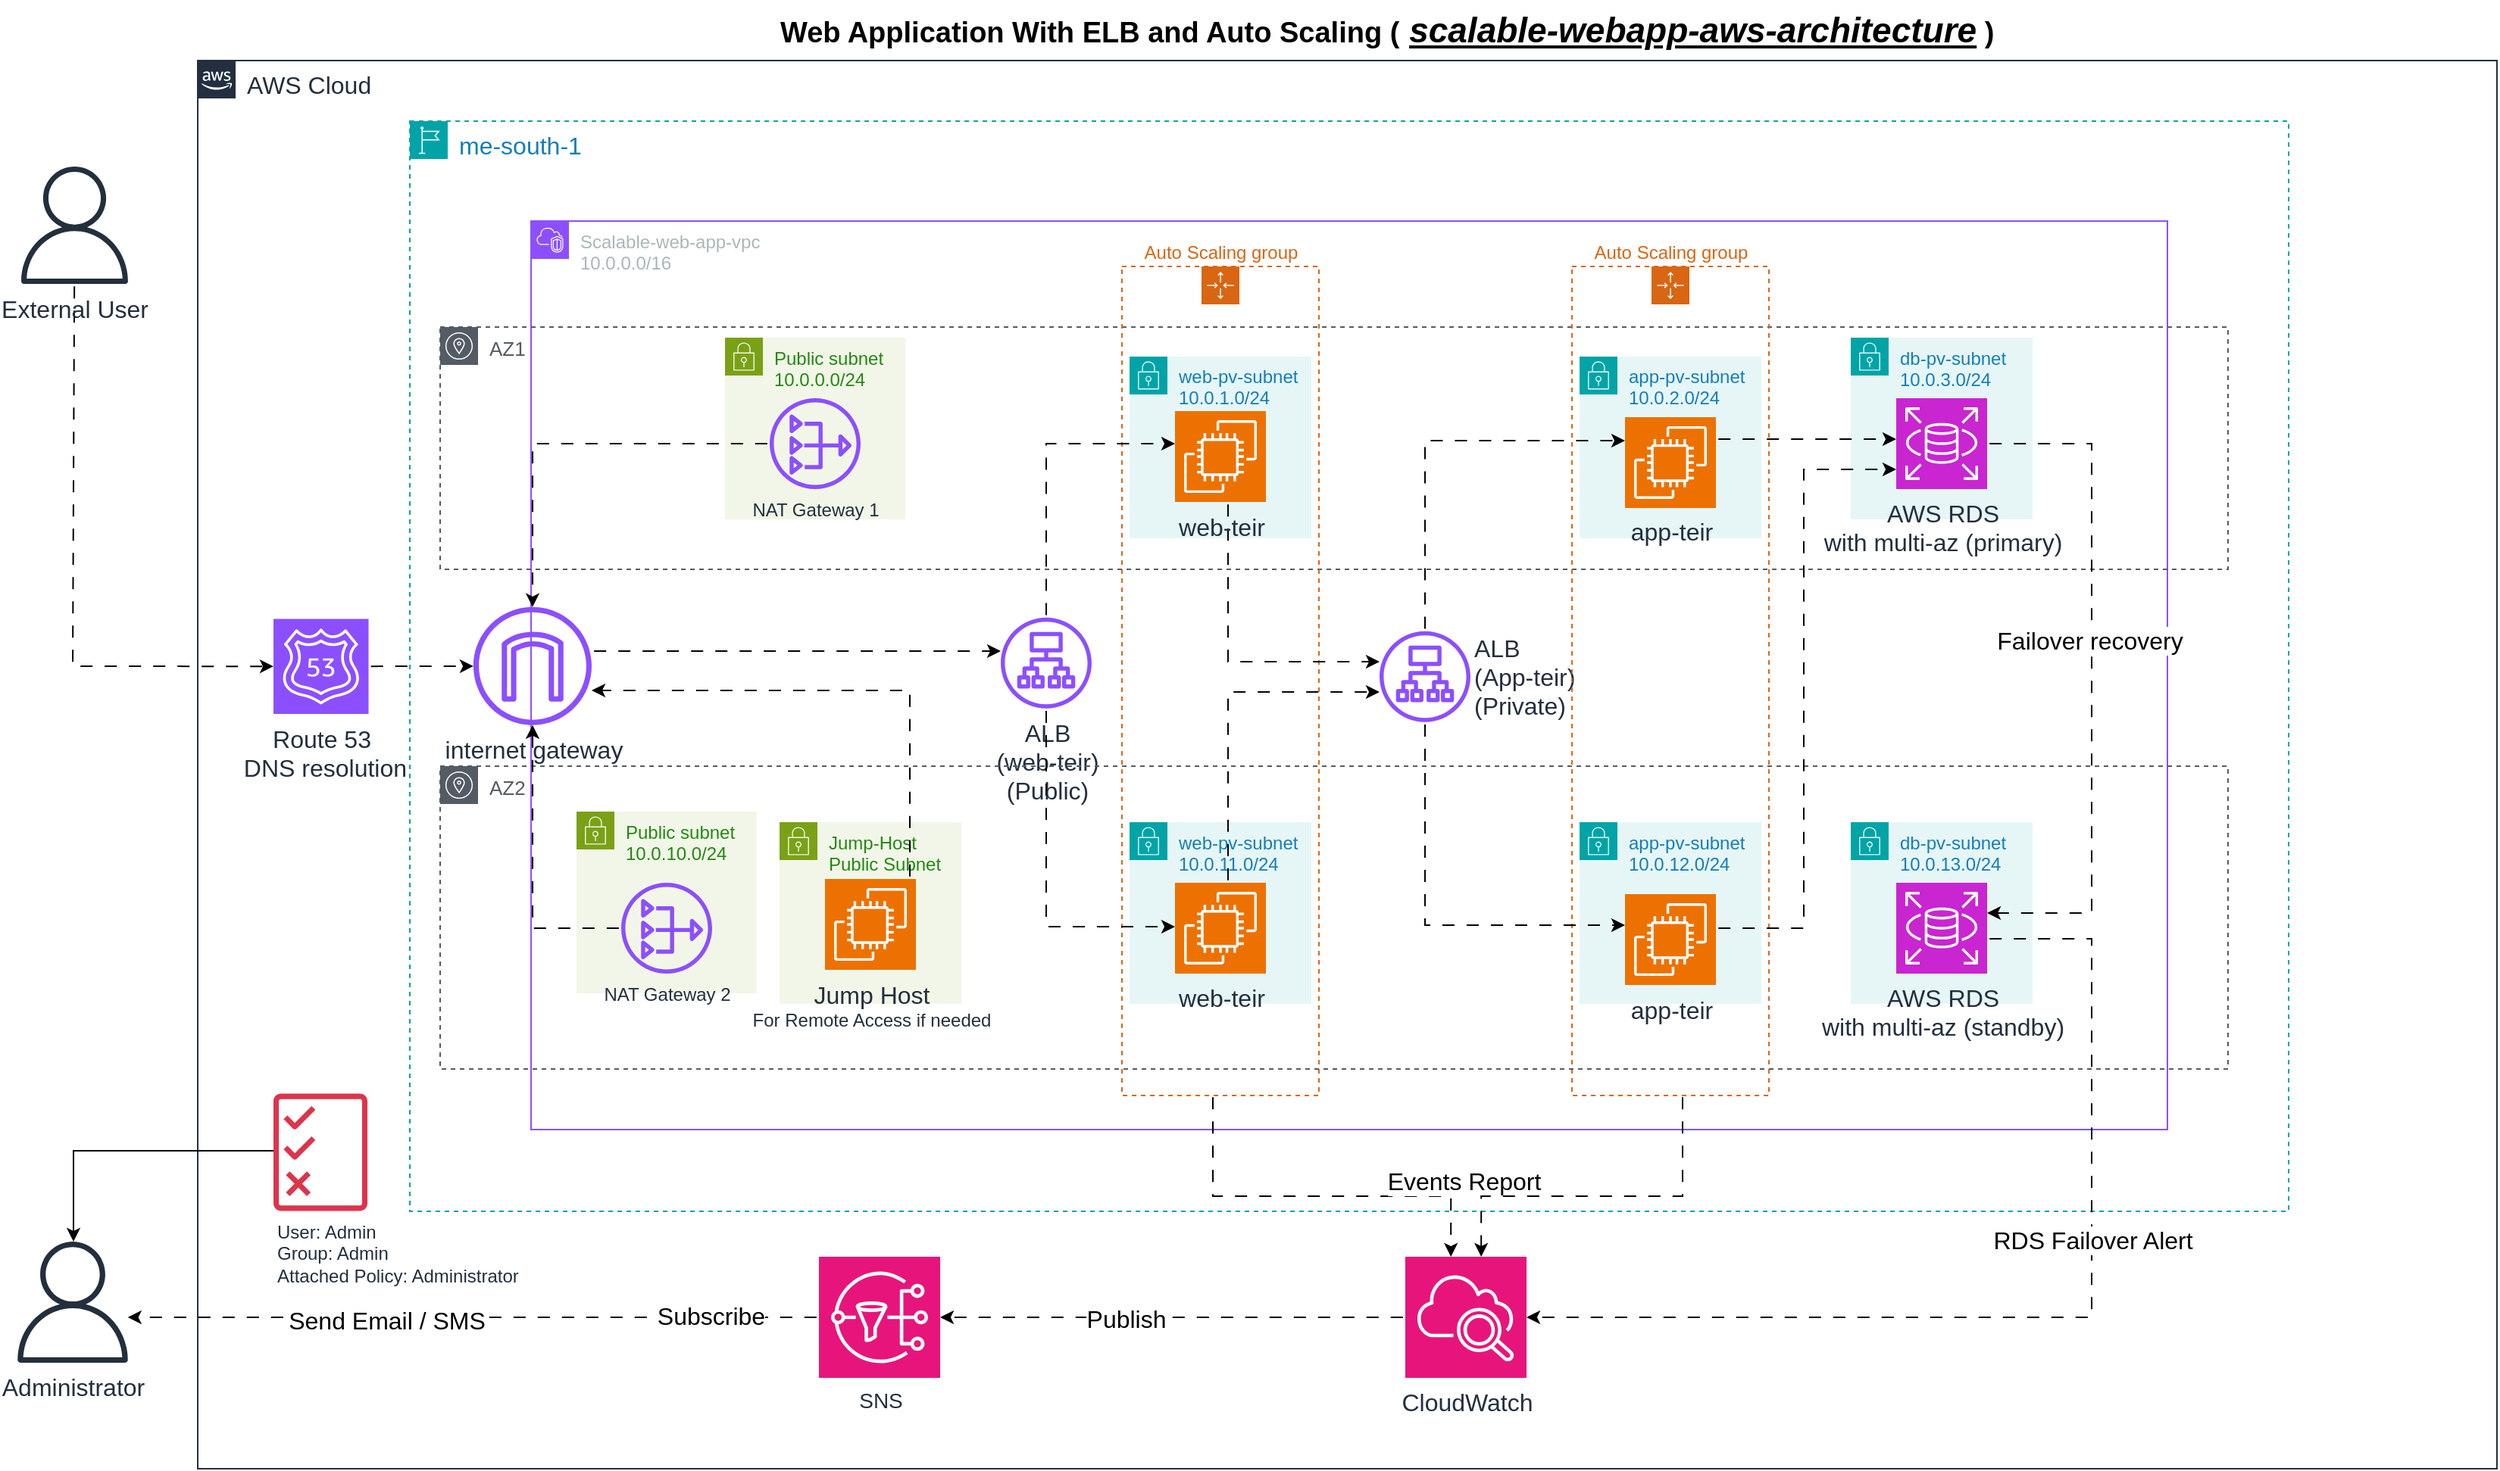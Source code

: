 <mxfile version="27.1.1">
  <diagram id="Ht1M8jgEwFfnCIfOTk4-" name="Page-1">
    <mxGraphModel dx="1218" dy="142" grid="1" gridSize="10" guides="1" tooltips="1" connect="0" arrows="1" fold="1" page="1" pageScale="1" pageWidth="827" pageHeight="1169" background="#ffffff" math="0" shadow="0">
      <root>
        <mxCell id="0" />
        <mxCell id="1" parent="0" />
        <mxCell id="b4flb2JjT_2tAVFo6Dxu-3" value="&lt;font style=&quot;font-size: 16px;&quot;&gt;AWS Cloud&lt;/font&gt;" style="points=[[0,0],[0.25,0],[0.5,0],[0.75,0],[1,0],[1,0.25],[1,0.5],[1,0.75],[1,1],[0.75,1],[0.5,1],[0.25,1],[0,1],[0,0.75],[0,0.5],[0,0.25]];outlineConnect=0;gradientColor=none;html=1;whiteSpace=wrap;fontSize=12;fontStyle=0;container=1;pointerEvents=0;collapsible=0;recursiveResize=0;shape=mxgraph.aws4.group;grIcon=mxgraph.aws4.group_aws_cloud_alt;strokeColor=#232F3E;fillColor=none;verticalAlign=top;align=left;spacingLeft=30;fontColor=#232F3E;dashed=0;shadow=0;" parent="1" vertex="1">
          <mxGeometry x="-327.5" y="120" width="1517.5" height="930" as="geometry" />
        </mxCell>
        <mxCell id="b4flb2JjT_2tAVFo6Dxu-4" value="&lt;div&gt;&lt;font style=&quot;font-size: 16px;&quot;&gt;me-south-1&lt;/font&gt;&lt;/div&gt;" style="points=[[0,0],[0.25,0],[0.5,0],[0.75,0],[1,0],[1,0.25],[1,0.5],[1,0.75],[1,1],[0.75,1],[0.5,1],[0.25,1],[0,1],[0,0.75],[0,0.5],[0,0.25]];outlineConnect=0;gradientColor=none;html=1;whiteSpace=wrap;fontSize=10;fontStyle=0;container=1;pointerEvents=0;collapsible=0;recursiveResize=0;shape=mxgraph.aws4.group;grIcon=mxgraph.aws4.group_region;strokeColor=#00A4A6;fillColor=none;verticalAlign=top;align=left;spacingLeft=30;fontColor=#147EBA;dashed=1;" parent="b4flb2JjT_2tAVFo6Dxu-3" vertex="1">
          <mxGeometry x="140" y="40" width="1240" height="720" as="geometry" />
        </mxCell>
        <mxCell id="b4flb2JjT_2tAVFo6Dxu-5" value="Scalable-web-app-vpc&lt;br&gt;&lt;div&gt;10.0.0.0/16&lt;/div&gt;" style="points=[[0,0],[0.25,0],[0.5,0],[0.75,0],[1,0],[1,0.25],[1,0.5],[1,0.75],[1,1],[0.75,1],[0.5,1],[0.25,1],[0,1],[0,0.75],[0,0.5],[0,0.25]];outlineConnect=0;gradientColor=none;html=1;whiteSpace=wrap;fontSize=12;fontStyle=0;container=1;pointerEvents=0;collapsible=0;recursiveResize=0;shape=mxgraph.aws4.group;grIcon=mxgraph.aws4.group_vpc2;strokeColor=#8C4FFF;fillColor=none;verticalAlign=top;align=left;spacingLeft=30;fontColor=#AAB7B8;dashed=0;" parent="b4flb2JjT_2tAVFo6Dxu-4" vertex="1">
          <mxGeometry x="80" y="66" width="1080" height="600" as="geometry" />
        </mxCell>
        <mxCell id="K92_YSVIg4KTQZ9kCKeS-1" value="&lt;font style=&quot;font-size: 13px;&quot;&gt;AZ1&lt;/font&gt;" style="sketch=0;outlineConnect=0;gradientColor=none;html=1;whiteSpace=wrap;fontSize=12;fontStyle=0;shape=mxgraph.aws4.group;grIcon=mxgraph.aws4.group_availability_zone;strokeColor=#545B64;fillColor=none;verticalAlign=top;align=left;spacingLeft=30;fontColor=#545B64;dashed=1;" parent="b4flb2JjT_2tAVFo6Dxu-5" vertex="1">
          <mxGeometry x="-60" y="70" width="1180" height="160" as="geometry" />
        </mxCell>
        <mxCell id="K92_YSVIg4KTQZ9kCKeS-3" value="db-pv-subnet&lt;div&gt;10.0.3.0/24&lt;/div&gt;" style="points=[[0,0],[0.25,0],[0.5,0],[0.75,0],[1,0],[1,0.25],[1,0.5],[1,0.75],[1,1],[0.75,1],[0.5,1],[0.25,1],[0,1],[0,0.75],[0,0.5],[0,0.25]];outlineConnect=0;gradientColor=none;html=1;whiteSpace=wrap;fontSize=12;fontStyle=0;container=1;pointerEvents=0;collapsible=0;recursiveResize=0;shape=mxgraph.aws4.group;grIcon=mxgraph.aws4.group_security_group;grStroke=0;strokeColor=#00A4A6;fillColor=#E6F6F7;verticalAlign=top;align=left;spacingLeft=30;fontColor=#147EBA;dashed=0;" parent="b4flb2JjT_2tAVFo6Dxu-5" vertex="1">
          <mxGeometry x="871" y="77" width="120" height="120" as="geometry" />
        </mxCell>
        <mxCell id="K92_YSVIg4KTQZ9kCKeS-4" value="&lt;font style=&quot;font-size: 16px;&quot;&gt;AWS RDS&lt;br&gt;with multi-az (primary)&lt;/font&gt;" style="sketch=0;points=[[0,0,0],[0.25,0,0],[0.5,0,0],[0.75,0,0],[1,0,0],[0,1,0],[0.25,1,0],[0.5,1,0],[0.75,1,0],[1,1,0],[0,0.25,0],[0,0.5,0],[0,0.75,0],[1,0.25,0],[1,0.5,0],[1,0.75,0]];outlineConnect=0;fontColor=#232F3E;fillColor=#C925D1;strokeColor=#ffffff;dashed=0;verticalLabelPosition=bottom;verticalAlign=top;align=center;html=1;fontSize=12;fontStyle=0;aspect=fixed;shape=mxgraph.aws4.resourceIcon;resIcon=mxgraph.aws4.rds;" parent="K92_YSVIg4KTQZ9kCKeS-3" vertex="1">
          <mxGeometry x="30" y="40" width="60" height="60" as="geometry" />
        </mxCell>
        <mxCell id="K92_YSVIg4KTQZ9kCKeS-10" value="&lt;font style=&quot;font-size: 16px;&quot;&gt;ALB&lt;br&gt;(web-teir)&lt;br&gt;(Public)&lt;/font&gt;" style="sketch=0;outlineConnect=0;fontColor=#232F3E;gradientColor=none;fillColor=#8C4FFF;strokeColor=none;dashed=0;verticalLabelPosition=bottom;verticalAlign=top;align=center;html=1;fontSize=12;fontStyle=0;aspect=fixed;pointerEvents=1;shape=mxgraph.aws4.application_load_balancer;" parent="b4flb2JjT_2tAVFo6Dxu-5" vertex="1">
          <mxGeometry x="310" y="261.88" width="60" height="60" as="geometry" />
        </mxCell>
        <mxCell id="K92_YSVIg4KTQZ9kCKeS-11" value="&lt;font style=&quot;font-size: 16px;&quot;&gt;ALB&lt;br&gt;(App-teir)&lt;br&gt;(Private)&lt;/font&gt;" style="sketch=0;outlineConnect=0;fontColor=#232F3E;gradientColor=none;fillColor=#8C4FFF;strokeColor=none;dashed=0;verticalLabelPosition=middle;verticalAlign=middle;align=left;html=1;fontSize=12;fontStyle=0;aspect=fixed;pointerEvents=1;shape=mxgraph.aws4.application_load_balancer;labelPosition=right;" parent="b4flb2JjT_2tAVFo6Dxu-5" vertex="1">
          <mxGeometry x="560" y="270.88" width="60" height="60" as="geometry" />
        </mxCell>
        <mxCell id="K92_YSVIg4KTQZ9kCKeS-13" value="Auto Scaling group" style="points=[[0,0],[0.25,0],[0.5,0],[0.75,0],[1,0],[1,0.25],[1,0.5],[1,0.75],[1,1],[0.75,1],[0.5,1],[0.25,1],[0,1],[0,0.75],[0,0.5],[0,0.25]];outlineConnect=0;gradientColor=none;html=1;whiteSpace=wrap;fontSize=12;fontStyle=0;container=1;pointerEvents=0;collapsible=0;recursiveResize=0;shape=mxgraph.aws4.groupCenter;grIcon=mxgraph.aws4.group_auto_scaling_group;grStroke=1;strokeColor=#D86613;fillColor=none;verticalAlign=bottom;align=center;fontColor=#D86613;dashed=1;spacingTop=25;labelPosition=center;verticalLabelPosition=top;" parent="b4flb2JjT_2tAVFo6Dxu-5" vertex="1">
          <mxGeometry x="687" y="30" width="130" height="547.53" as="geometry" />
        </mxCell>
        <mxCell id="9bY5V1TtdSW6T8y8k3cx-1" value="app-pv-subnet&lt;div&gt;10.0.2.0/24&lt;/div&gt;" style="points=[[0,0],[0.25,0],[0.5,0],[0.75,0],[1,0],[1,0.25],[1,0.5],[1,0.75],[1,1],[0.75,1],[0.5,1],[0.25,1],[0,1],[0,0.75],[0,0.5],[0,0.25]];outlineConnect=0;gradientColor=none;html=1;whiteSpace=wrap;fontSize=12;fontStyle=0;container=1;pointerEvents=0;collapsible=0;recursiveResize=0;shape=mxgraph.aws4.group;grIcon=mxgraph.aws4.group_security_group;grStroke=0;strokeColor=#00A4A6;fillColor=#E6F6F7;verticalAlign=top;align=left;spacingLeft=30;fontColor=#147EBA;dashed=0;" parent="K92_YSVIg4KTQZ9kCKeS-13" vertex="1">
          <mxGeometry x="5" y="59.47" width="120" height="120" as="geometry" />
        </mxCell>
        <mxCell id="K92_YSVIg4KTQZ9kCKeS-7" value="&lt;font style=&quot;font-size: 16px;&quot;&gt;app-teir&lt;/font&gt;" style="sketch=0;points=[[0,0,0],[0.25,0,0],[0.5,0,0],[0.75,0,0],[1,0,0],[0,1,0],[0.25,1,0],[0.5,1,0],[0.75,1,0],[1,1,0],[0,0.25,0],[0,0.5,0],[0,0.75,0],[1,0.25,0],[1,0.5,0],[1,0.75,0]];outlineConnect=0;fontColor=#232F3E;fillColor=#ED7100;strokeColor=#ffffff;dashed=0;verticalLabelPosition=bottom;verticalAlign=top;align=center;html=1;fontSize=12;fontStyle=0;aspect=fixed;shape=mxgraph.aws4.resourceIcon;resIcon=mxgraph.aws4.ec2;" parent="9bY5V1TtdSW6T8y8k3cx-1" vertex="1">
          <mxGeometry x="30" y="40" width="60" height="60" as="geometry" />
        </mxCell>
        <mxCell id="K92_YSVIg4KTQZ9kCKeS-14" value="Auto Scaling group" style="points=[[0,0],[0.25,0],[0.5,0],[0.75,0],[1,0],[1,0.25],[1,0.5],[1,0.75],[1,1],[0.75,1],[0.5,1],[0.25,1],[0,1],[0,0.75],[0,0.5],[0,0.25]];outlineConnect=0;gradientColor=none;html=1;whiteSpace=wrap;fontSize=12;fontStyle=0;container=1;pointerEvents=0;collapsible=0;recursiveResize=0;shape=mxgraph.aws4.groupCenter;grIcon=mxgraph.aws4.group_auto_scaling_group;grStroke=1;strokeColor=#D86613;fillColor=none;verticalAlign=bottom;align=center;fontColor=#D86613;dashed=1;spacingTop=25;labelPosition=center;verticalLabelPosition=top;" parent="b4flb2JjT_2tAVFo6Dxu-5" vertex="1">
          <mxGeometry x="390" y="30" width="130" height="547.53" as="geometry" />
        </mxCell>
        <mxCell id="K92_YSVIg4KTQZ9kCKeS-5" value="web-pv-subnet&lt;div&gt;10.0.1.0/24&lt;/div&gt;" style="points=[[0,0],[0.25,0],[0.5,0],[0.75,0],[1,0],[1,0.25],[1,0.5],[1,0.75],[1,1],[0.75,1],[0.5,1],[0.25,1],[0,1],[0,0.75],[0,0.5],[0,0.25]];outlineConnect=0;gradientColor=none;html=1;whiteSpace=wrap;fontSize=12;fontStyle=0;container=1;pointerEvents=0;collapsible=0;recursiveResize=0;shape=mxgraph.aws4.group;grIcon=mxgraph.aws4.group_security_group;grStroke=0;strokeColor=#00A4A6;fillColor=#E6F6F7;verticalAlign=top;align=left;spacingLeft=30;fontColor=#147EBA;dashed=0;" parent="K92_YSVIg4KTQZ9kCKeS-14" vertex="1">
          <mxGeometry x="5" y="59.47" width="120" height="120" as="geometry" />
        </mxCell>
        <mxCell id="K92_YSVIg4KTQZ9kCKeS-2" value="&lt;font style=&quot;font-size: 13px;&quot;&gt;AZ2&lt;/font&gt;" style="sketch=0;outlineConnect=0;gradientColor=none;html=1;whiteSpace=wrap;fontSize=12;fontStyle=0;shape=mxgraph.aws4.group;grIcon=mxgraph.aws4.group_availability_zone;strokeColor=#545B64;fillColor=none;verticalAlign=top;align=left;spacingLeft=30;fontColor=#545B64;dashed=1;" parent="b4flb2JjT_2tAVFo6Dxu-5" vertex="1">
          <mxGeometry x="-60" y="360" width="1180" height="200" as="geometry" />
        </mxCell>
        <mxCell id="9bY5V1TtdSW6T8y8k3cx-2" value="db-pv-subnet&lt;div&gt;10.0.13.0/24&lt;/div&gt;" style="points=[[0,0],[0.25,0],[0.5,0],[0.75,0],[1,0],[1,0.25],[1,0.5],[1,0.75],[1,1],[0.75,1],[0.5,1],[0.25,1],[0,1],[0,0.75],[0,0.5],[0,0.25]];outlineConnect=0;gradientColor=none;html=1;whiteSpace=wrap;fontSize=12;fontStyle=0;container=1;pointerEvents=0;collapsible=0;recursiveResize=0;shape=mxgraph.aws4.group;grIcon=mxgraph.aws4.group_security_group;grStroke=0;strokeColor=#00A4A6;fillColor=#E6F6F7;verticalAlign=top;align=left;spacingLeft=30;fontColor=#147EBA;dashed=0;" parent="b4flb2JjT_2tAVFo6Dxu-5" vertex="1">
          <mxGeometry x="871" y="397" width="120" height="120" as="geometry" />
        </mxCell>
        <mxCell id="b4flb2JjT_2tAVFo6Dxu-18" value="&lt;font style=&quot;font-size: 16px;&quot;&gt;AWS RDS&lt;br&gt;with multi-az (standby)&lt;/font&gt;" style="sketch=0;points=[[0,0,0],[0.25,0,0],[0.5,0,0],[0.75,0,0],[1,0,0],[0,1,0],[0.25,1,0],[0.5,1,0],[0.75,1,0],[1,1,0],[0,0.25,0],[0,0.5,0],[0,0.75,0],[1,0.25,0],[1,0.5,0],[1,0.75,0]];outlineConnect=0;fontColor=#232F3E;fillColor=#C925D1;strokeColor=#ffffff;dashed=0;verticalLabelPosition=bottom;verticalAlign=top;align=center;html=1;fontSize=12;fontStyle=0;aspect=fixed;shape=mxgraph.aws4.resourceIcon;resIcon=mxgraph.aws4.rds;" parent="9bY5V1TtdSW6T8y8k3cx-2" vertex="1">
          <mxGeometry x="30" y="40" width="60" height="60" as="geometry" />
        </mxCell>
        <mxCell id="b4flb2JjT_2tAVFo6Dxu-9" value="app-pv-subnet&lt;div&gt;10.0.12.0/24&lt;/div&gt;" style="points=[[0,0],[0.25,0],[0.5,0],[0.75,0],[1,0],[1,0.25],[1,0.5],[1,0.75],[1,1],[0.75,1],[0.5,1],[0.25,1],[0,1],[0,0.75],[0,0.5],[0,0.25]];outlineConnect=0;gradientColor=none;html=1;whiteSpace=wrap;fontSize=12;fontStyle=0;container=1;pointerEvents=0;collapsible=0;recursiveResize=0;shape=mxgraph.aws4.group;grIcon=mxgraph.aws4.group_security_group;grStroke=0;strokeColor=#00A4A6;fillColor=#E6F6F7;verticalAlign=top;align=left;spacingLeft=30;fontColor=#147EBA;dashed=0;" parent="b4flb2JjT_2tAVFo6Dxu-5" vertex="1">
          <mxGeometry x="692" y="397" width="120" height="120" as="geometry" />
        </mxCell>
        <mxCell id="K92_YSVIg4KTQZ9kCKeS-8" value="web-pv-subnet&lt;div&gt;10.0.11.0/24&lt;/div&gt;" style="points=[[0,0],[0.25,0],[0.5,0],[0.75,0],[1,0],[1,0.25],[1,0.5],[1,0.75],[1,1],[0.75,1],[0.5,1],[0.25,1],[0,1],[0,0.75],[0,0.5],[0,0.25]];outlineConnect=0;gradientColor=none;html=1;whiteSpace=wrap;fontSize=12;fontStyle=0;container=1;pointerEvents=0;collapsible=0;recursiveResize=0;shape=mxgraph.aws4.group;grIcon=mxgraph.aws4.group_security_group;grStroke=0;strokeColor=#00A4A6;fillColor=#E6F6F7;verticalAlign=top;align=left;spacingLeft=30;fontColor=#147EBA;dashed=0;" parent="b4flb2JjT_2tAVFo6Dxu-5" vertex="1">
          <mxGeometry x="395" y="397" width="120" height="120" as="geometry" />
        </mxCell>
        <mxCell id="K92_YSVIg4KTQZ9kCKeS-9" value="&lt;font style=&quot;font-size: 16px;&quot;&gt;web-teir&lt;/font&gt;" style="sketch=0;points=[[0,0,0],[0.25,0,0],[0.5,0,0],[0.75,0,0],[1,0,0],[0,1,0],[0.25,1,0],[0.5,1,0],[0.75,1,0],[1,1,0],[0,0.25,0],[0,0.5,0],[0,0.75,0],[1,0.25,0],[1,0.5,0],[1,0.75,0]];outlineConnect=0;fontColor=#232F3E;fillColor=#ED7100;strokeColor=#ffffff;dashed=0;verticalLabelPosition=bottom;verticalAlign=top;align=center;html=1;fontSize=12;fontStyle=0;aspect=fixed;shape=mxgraph.aws4.resourceIcon;resIcon=mxgraph.aws4.ec2;" parent="K92_YSVIg4KTQZ9kCKeS-8" vertex="1">
          <mxGeometry x="30" y="40" width="60" height="60" as="geometry" />
        </mxCell>
        <mxCell id="K92_YSVIg4KTQZ9kCKeS-26" style="edgeStyle=orthogonalEdgeStyle;rounded=0;orthogonalLoop=1;jettySize=auto;html=1;flowAnimation=1;" parent="b4flb2JjT_2tAVFo6Dxu-5" source="b4flb2JjT_2tAVFo6Dxu-17" target="K92_YSVIg4KTQZ9kCKeS-10" edge="1">
          <mxGeometry relative="1" as="geometry">
            <mxPoint x="40" y="270" as="sourcePoint" />
            <mxPoint x="120" y="284" as="targetPoint" />
            <Array as="points">
              <mxPoint x="188" y="284" />
              <mxPoint x="188" y="284" />
            </Array>
          </mxGeometry>
        </mxCell>
        <mxCell id="b4flb2JjT_2tAVFo6Dxu-17" value="&lt;font style=&quot;font-size: 16px;&quot;&gt;internet gateway&lt;/font&gt;" style="sketch=0;outlineConnect=0;fontColor=#232F3E;gradientColor=none;fillColor=#8C4FFF;strokeColor=none;dashed=0;verticalLabelPosition=bottom;verticalAlign=top;align=center;html=1;fontSize=12;fontStyle=0;aspect=fixed;pointerEvents=1;shape=mxgraph.aws4.internet_gateway;labelPosition=center;" parent="b4flb2JjT_2tAVFo6Dxu-5" vertex="1">
          <mxGeometry x="-38" y="254.88" width="78" height="78" as="geometry" />
        </mxCell>
        <mxCell id="CFo8qbuWv0ljW1Xv3TPF-16" style="edgeStyle=orthogonalEdgeStyle;rounded=0;orthogonalLoop=1;jettySize=auto;html=1;flowAnimation=1;" parent="b4flb2JjT_2tAVFo6Dxu-5" source="K92_YSVIg4KTQZ9kCKeS-6" target="K92_YSVIg4KTQZ9kCKeS-11" edge="1">
          <mxGeometry relative="1" as="geometry">
            <Array as="points">
              <mxPoint x="460" y="291" />
            </Array>
          </mxGeometry>
        </mxCell>
        <mxCell id="K92_YSVIg4KTQZ9kCKeS-6" value="&lt;font style=&quot;font-size: 16px;&quot;&gt;web-teir&lt;/font&gt;" style="sketch=0;points=[[0,0,0],[0.25,0,0],[0.5,0,0],[0.75,0,0],[1,0,0],[0,1,0],[0.25,1,0],[0.5,1,0],[0.75,1,0],[1,1,0],[0,0.25,0],[0,0.5,0],[0,0.75,0],[1,0.25,0],[1,0.5,0],[1,0.75,0]];outlineConnect=0;fontColor=#232F3E;fillColor=#ED7100;strokeColor=#ffffff;dashed=0;verticalLabelPosition=bottom;verticalAlign=top;align=center;html=1;fontSize=12;fontStyle=0;aspect=fixed;shape=mxgraph.aws4.resourceIcon;resIcon=mxgraph.aws4.ec2;" parent="b4flb2JjT_2tAVFo6Dxu-5" vertex="1">
          <mxGeometry x="425" y="125.53" width="60" height="60" as="geometry" />
        </mxCell>
        <mxCell id="K92_YSVIg4KTQZ9kCKeS-22" value="Public subnet&lt;br&gt;10.0.0.0/24" style="points=[[0,0],[0.25,0],[0.5,0],[0.75,0],[1,0],[1,0.25],[1,0.5],[1,0.75],[1,1],[0.75,1],[0.5,1],[0.25,1],[0,1],[0,0.75],[0,0.5],[0,0.25]];outlineConnect=0;gradientColor=none;html=1;whiteSpace=wrap;fontSize=12;fontStyle=0;container=1;pointerEvents=0;collapsible=0;recursiveResize=0;shape=mxgraph.aws4.group;grIcon=mxgraph.aws4.group_security_group;grStroke=0;strokeColor=#7AA116;fillColor=#F2F6E8;verticalAlign=top;align=left;spacingLeft=30;fontColor=#248814;dashed=0;" parent="b4flb2JjT_2tAVFo6Dxu-5" vertex="1">
          <mxGeometry x="128" y="77" width="119" height="120" as="geometry" />
        </mxCell>
        <mxCell id="K92_YSVIg4KTQZ9kCKeS-24" value="NAT Gateway 1" style="sketch=0;outlineConnect=0;fontColor=#232F3E;gradientColor=none;fillColor=#8C4FFF;strokeColor=none;dashed=0;verticalLabelPosition=bottom;verticalAlign=top;align=center;html=1;fontSize=12;fontStyle=0;aspect=fixed;pointerEvents=1;shape=mxgraph.aws4.nat_gateway;" parent="K92_YSVIg4KTQZ9kCKeS-22" vertex="1">
          <mxGeometry x="29.5" y="40" width="60" height="60" as="geometry" />
        </mxCell>
        <mxCell id="K92_YSVIg4KTQZ9kCKeS-23" value="Public subnet&lt;br&gt;10.0.10.0/24" style="points=[[0,0],[0.25,0],[0.5,0],[0.75,0],[1,0],[1,0.25],[1,0.5],[1,0.75],[1,1],[0.75,1],[0.5,1],[0.25,1],[0,1],[0,0.75],[0,0.5],[0,0.25]];outlineConnect=0;gradientColor=none;html=1;whiteSpace=wrap;fontSize=12;fontStyle=0;container=1;pointerEvents=0;collapsible=0;recursiveResize=0;shape=mxgraph.aws4.group;grIcon=mxgraph.aws4.group_security_group;grStroke=0;strokeColor=#7AA116;fillColor=#F2F6E8;verticalAlign=top;align=left;spacingLeft=30;fontColor=#248814;dashed=0;" parent="b4flb2JjT_2tAVFo6Dxu-5" vertex="1">
          <mxGeometry x="30" y="390" width="119" height="120" as="geometry" />
        </mxCell>
        <mxCell id="K92_YSVIg4KTQZ9kCKeS-25" value="NAT Gateway 2" style="sketch=0;outlineConnect=0;fontColor=#232F3E;gradientColor=none;fillColor=#8C4FFF;strokeColor=none;dashed=0;verticalLabelPosition=bottom;verticalAlign=top;align=center;html=1;fontSize=12;fontStyle=0;aspect=fixed;pointerEvents=1;shape=mxgraph.aws4.nat_gateway;" parent="K92_YSVIg4KTQZ9kCKeS-23" vertex="1">
          <mxGeometry x="29.5" y="47" width="60" height="60" as="geometry" />
        </mxCell>
        <mxCell id="K92_YSVIg4KTQZ9kCKeS-34" style="edgeStyle=orthogonalEdgeStyle;rounded=0;orthogonalLoop=1;jettySize=auto;html=1;flowAnimation=1;" parent="b4flb2JjT_2tAVFo6Dxu-5" source="K92_YSVIg4KTQZ9kCKeS-25" target="b4flb2JjT_2tAVFo6Dxu-17" edge="1">
          <mxGeometry relative="1" as="geometry" />
        </mxCell>
        <mxCell id="K92_YSVIg4KTQZ9kCKeS-35" style="edgeStyle=orthogonalEdgeStyle;rounded=0;orthogonalLoop=1;jettySize=auto;html=1;flowAnimation=1;" parent="b4flb2JjT_2tAVFo6Dxu-5" source="K92_YSVIg4KTQZ9kCKeS-24" target="b4flb2JjT_2tAVFo6Dxu-17" edge="1">
          <mxGeometry relative="1" as="geometry" />
        </mxCell>
        <mxCell id="K92_YSVIg4KTQZ9kCKeS-33" style="edgeStyle=orthogonalEdgeStyle;rounded=0;orthogonalLoop=1;jettySize=auto;html=1;flowAnimation=1;" parent="b4flb2JjT_2tAVFo6Dxu-5" source="K92_YSVIg4KTQZ9kCKeS-11" target="K92_YSVIg4KTQZ9kCKeS-7" edge="1">
          <mxGeometry relative="1" as="geometry">
            <Array as="points">
              <mxPoint x="590" y="145" />
            </Array>
          </mxGeometry>
        </mxCell>
        <mxCell id="CFo8qbuWv0ljW1Xv3TPF-12" style="edgeStyle=orthogonalEdgeStyle;rounded=0;orthogonalLoop=1;jettySize=auto;html=1;flowAnimation=1;" parent="b4flb2JjT_2tAVFo6Dxu-5" source="K92_YSVIg4KTQZ9kCKeS-11" target="b4flb2JjT_2tAVFo6Dxu-13" edge="1">
          <mxGeometry relative="1" as="geometry">
            <Array as="points">
              <mxPoint x="590" y="465" />
            </Array>
          </mxGeometry>
        </mxCell>
        <mxCell id="CFo8qbuWv0ljW1Xv3TPF-13" style="edgeStyle=orthogonalEdgeStyle;rounded=0;orthogonalLoop=1;jettySize=auto;html=1;flowAnimation=1;" parent="b4flb2JjT_2tAVFo6Dxu-5" source="b4flb2JjT_2tAVFo6Dxu-13" target="K92_YSVIg4KTQZ9kCKeS-4" edge="1">
          <mxGeometry relative="1" as="geometry">
            <Array as="points">
              <mxPoint x="840" y="467" />
              <mxPoint x="840" y="164" />
            </Array>
          </mxGeometry>
        </mxCell>
        <mxCell id="K92_YSVIg4KTQZ9kCKeS-27" style="edgeStyle=orthogonalEdgeStyle;rounded=0;orthogonalLoop=1;jettySize=auto;html=1;flowAnimation=1;" parent="b4flb2JjT_2tAVFo6Dxu-5" source="K92_YSVIg4KTQZ9kCKeS-10" target="K92_YSVIg4KTQZ9kCKeS-6" edge="1">
          <mxGeometry relative="1" as="geometry">
            <Array as="points">
              <mxPoint x="340" y="147" />
            </Array>
          </mxGeometry>
        </mxCell>
        <mxCell id="CFo8qbuWv0ljW1Xv3TPF-15" style="edgeStyle=orthogonalEdgeStyle;rounded=0;orthogonalLoop=1;jettySize=auto;html=1;flowAnimation=1;" parent="b4flb2JjT_2tAVFo6Dxu-5" source="K92_YSVIg4KTQZ9kCKeS-10" target="K92_YSVIg4KTQZ9kCKeS-9" edge="1">
          <mxGeometry relative="1" as="geometry">
            <Array as="points">
              <mxPoint x="340" y="466" />
            </Array>
          </mxGeometry>
        </mxCell>
        <mxCell id="CFo8qbuWv0ljW1Xv3TPF-17" style="edgeStyle=orthogonalEdgeStyle;rounded=0;orthogonalLoop=1;jettySize=auto;html=1;flowAnimation=1;" parent="b4flb2JjT_2tAVFo6Dxu-5" source="K92_YSVIg4KTQZ9kCKeS-9" target="K92_YSVIg4KTQZ9kCKeS-11" edge="1">
          <mxGeometry relative="1" as="geometry">
            <Array as="points">
              <mxPoint x="460" y="311" />
            </Array>
          </mxGeometry>
        </mxCell>
        <mxCell id="EyPU-v3u3_CYRtg52pki-18" style="edgeStyle=orthogonalEdgeStyle;rounded=0;orthogonalLoop=1;jettySize=auto;html=1;flowAnimation=1;" parent="b4flb2JjT_2tAVFo6Dxu-5" source="K92_YSVIg4KTQZ9kCKeS-7" target="K92_YSVIg4KTQZ9kCKeS-4" edge="1">
          <mxGeometry relative="1" as="geometry">
            <Array as="points">
              <mxPoint x="848" y="144" />
              <mxPoint x="848" y="144" />
            </Array>
          </mxGeometry>
        </mxCell>
        <mxCell id="b4flb2JjT_2tAVFo6Dxu-13" value="&lt;font style=&quot;font-size: 16px;&quot;&gt;app-teir&lt;/font&gt;" style="sketch=0;points=[[0,0,0],[0.25,0,0],[0.5,0,0],[0.75,0,0],[1,0,0],[0,1,0],[0.25,1,0],[0.5,1,0],[0.75,1,0],[1,1,0],[0,0.25,0],[0,0.5,0],[0,0.75,0],[1,0.25,0],[1,0.5,0],[1,0.75,0]];outlineConnect=0;fontColor=#232F3E;fillColor=#ED7100;strokeColor=#ffffff;dashed=0;verticalLabelPosition=bottom;verticalAlign=top;align=center;html=1;fontSize=12;fontStyle=0;aspect=fixed;shape=mxgraph.aws4.resourceIcon;resIcon=mxgraph.aws4.ec2;" parent="b4flb2JjT_2tAVFo6Dxu-5" vertex="1">
          <mxGeometry x="722" y="444.53" width="60" height="60" as="geometry" />
        </mxCell>
        <mxCell id="EyPU-v3u3_CYRtg52pki-29" value="Jump-Host Public Subnet" style="points=[[0,0],[0.25,0],[0.5,0],[0.75,0],[1,0],[1,0.25],[1,0.5],[1,0.75],[1,1],[0.75,1],[0.5,1],[0.25,1],[0,1],[0,0.75],[0,0.5],[0,0.25]];outlineConnect=0;gradientColor=none;html=1;whiteSpace=wrap;fontSize=12;fontStyle=0;container=1;pointerEvents=0;collapsible=0;recursiveResize=0;shape=mxgraph.aws4.group;grIcon=mxgraph.aws4.group_security_group;grStroke=0;strokeColor=#7AA116;fillColor=#F2F6E8;verticalAlign=top;align=left;spacingLeft=30;fontColor=#248814;dashed=0;" parent="b4flb2JjT_2tAVFo6Dxu-5" vertex="1">
          <mxGeometry x="164" y="397" width="120" height="120" as="geometry" />
        </mxCell>
        <mxCell id="EyPU-v3u3_CYRtg52pki-30" value="&lt;font style=&quot;&quot;&gt;&lt;span style=&quot;font-size: 16px;&quot;&gt;Jump Host&lt;/span&gt;&lt;br&gt;&lt;font&gt;For Remote Access if needed&lt;/font&gt;&lt;/font&gt;" style="sketch=0;points=[[0,0,0],[0.25,0,0],[0.5,0,0],[0.75,0,0],[1,0,0],[0,1,0],[0.25,1,0],[0.5,1,0],[0.75,1,0],[1,1,0],[0,0.25,0],[0,0.5,0],[0,0.75,0],[1,0.25,0],[1,0.5,0],[1,0.75,0]];outlineConnect=0;fontColor=#232F3E;fillColor=#ED7100;strokeColor=#ffffff;dashed=0;verticalLabelPosition=bottom;verticalAlign=top;align=center;html=1;fontSize=12;fontStyle=0;aspect=fixed;shape=mxgraph.aws4.resourceIcon;resIcon=mxgraph.aws4.ec2;" parent="EyPU-v3u3_CYRtg52pki-29" vertex="1">
          <mxGeometry x="30" y="37.53" width="60" height="60" as="geometry" />
        </mxCell>
        <mxCell id="EyPU-v3u3_CYRtg52pki-31" style="edgeStyle=orthogonalEdgeStyle;rounded=0;orthogonalLoop=1;jettySize=auto;html=1;flowAnimation=1;" parent="b4flb2JjT_2tAVFo6Dxu-5" source="EyPU-v3u3_CYRtg52pki-30" target="b4flb2JjT_2tAVFo6Dxu-17" edge="1">
          <mxGeometry relative="1" as="geometry">
            <Array as="points">
              <mxPoint x="250" y="310" />
            </Array>
          </mxGeometry>
        </mxCell>
        <mxCell id="EyPU-v3u3_CYRtg52pki-34" style="edgeStyle=orthogonalEdgeStyle;rounded=0;orthogonalLoop=1;jettySize=auto;html=1;flowAnimation=1;" parent="b4flb2JjT_2tAVFo6Dxu-5" source="K92_YSVIg4KTQZ9kCKeS-4" target="b4flb2JjT_2tAVFo6Dxu-18" edge="1">
          <mxGeometry relative="1" as="geometry">
            <Array as="points">
              <mxPoint x="1030" y="147" />
              <mxPoint x="1030" y="457" />
            </Array>
          </mxGeometry>
        </mxCell>
        <mxCell id="EyPU-v3u3_CYRtg52pki-35" value="&lt;span style=&quot;font-size: 16px;&quot;&gt;Failover recovery&lt;/span&gt;" style="edgeLabel;html=1;align=center;verticalAlign=middle;resizable=0;points=[];" parent="EyPU-v3u3_CYRtg52pki-34" vertex="1" connectable="0">
          <mxGeometry x="-0.112" y="-2" relative="1" as="geometry">
            <mxPoint as="offset" />
          </mxGeometry>
        </mxCell>
        <mxCell id="EyPU-v3u3_CYRtg52pki-1" value="&lt;font style=&quot;font-size: 14px;&quot;&gt;SNS&lt;/font&gt;" style="sketch=0;points=[[0,0,0],[0.25,0,0],[0.5,0,0],[0.75,0,0],[1,0,0],[0,1,0],[0.25,1,0],[0.5,1,0],[0.75,1,0],[1,1,0],[0,0.25,0],[0,0.5,0],[0,0.75,0],[1,0.25,0],[1,0.5,0],[1,0.75,0]];outlineConnect=0;fontColor=#232F3E;fillColor=#E7157B;strokeColor=#ffffff;dashed=0;verticalLabelPosition=bottom;verticalAlign=top;align=center;html=1;fontSize=12;fontStyle=0;aspect=fixed;shape=mxgraph.aws4.resourceIcon;resIcon=mxgraph.aws4.sns;" parent="b4flb2JjT_2tAVFo6Dxu-3" vertex="1">
          <mxGeometry x="410" y="790" width="80" height="80" as="geometry" />
        </mxCell>
        <mxCell id="EyPU-v3u3_CYRtg52pki-6" style="edgeStyle=orthogonalEdgeStyle;rounded=0;orthogonalLoop=1;jettySize=auto;html=1;flowAnimation=1;" parent="b4flb2JjT_2tAVFo6Dxu-3" source="EyPU-v3u3_CYRtg52pki-2" target="EyPU-v3u3_CYRtg52pki-1" edge="1">
          <mxGeometry relative="1" as="geometry">
            <Array as="points">
              <mxPoint x="640" y="830" />
              <mxPoint x="640" y="830" />
            </Array>
          </mxGeometry>
        </mxCell>
        <mxCell id="EyPU-v3u3_CYRtg52pki-9" value="&lt;font style=&quot;font-size: 16px;&quot;&gt;Publish&lt;/font&gt;" style="edgeLabel;html=1;align=center;verticalAlign=middle;resizable=0;points=[];" parent="EyPU-v3u3_CYRtg52pki-6" vertex="1" connectable="0">
          <mxGeometry x="0.21" y="1" relative="1" as="geometry">
            <mxPoint x="1" as="offset" />
          </mxGeometry>
        </mxCell>
        <mxCell id="EyPU-v3u3_CYRtg52pki-2" value="&lt;font style=&quot;font-size: 16px;&quot;&gt;CloudWatch&lt;/font&gt;" style="sketch=0;points=[[0,0,0],[0.25,0,0],[0.5,0,0],[0.75,0,0],[1,0,0],[0,1,0],[0.25,1,0],[0.5,1,0],[0.75,1,0],[1,1,0],[0,0.25,0],[0,0.5,0],[0,0.75,0],[1,0.25,0],[1,0.5,0],[1,0.75,0]];points=[[0,0,0],[0.25,0,0],[0.5,0,0],[0.75,0,0],[1,0,0],[0,1,0],[0.25,1,0],[0.5,1,0],[0.75,1,0],[1,1,0],[0,0.25,0],[0,0.5,0],[0,0.75,0],[1,0.25,0],[1,0.5,0],[1,0.75,0]];outlineConnect=0;fontColor=#232F3E;fillColor=#E7157B;strokeColor=#ffffff;dashed=0;verticalLabelPosition=bottom;verticalAlign=top;align=center;html=1;fontSize=12;fontStyle=0;aspect=fixed;shape=mxgraph.aws4.resourceIcon;resIcon=mxgraph.aws4.cloudwatch_2;" parent="b4flb2JjT_2tAVFo6Dxu-3" vertex="1">
          <mxGeometry x="797" y="790" width="80" height="80" as="geometry" />
        </mxCell>
        <mxCell id="CFo8qbuWv0ljW1Xv3TPF-1" value="&lt;font style=&quot;font-size: 16px;&quot;&gt;Route 53&lt;br&gt;&amp;nbsp;DNS resolution&lt;/font&gt;" style="sketch=0;points=[[0,0,0],[0.25,0,0],[0.5,0,0],[0.75,0,0],[1,0,0],[0,1,0],[0.25,1,0],[0.5,1,0],[0.75,1,0],[1,1,0],[0,0.25,0],[0,0.5,0],[0,0.75,0],[1,0.25,0],[1,0.5,0],[1,0.75,0]];outlineConnect=0;fontColor=#232F3E;fillColor=#8C4FFF;strokeColor=#ffffff;dashed=0;verticalLabelPosition=bottom;verticalAlign=top;align=center;html=1;fontSize=12;fontStyle=0;aspect=fixed;shape=mxgraph.aws4.resourceIcon;resIcon=mxgraph.aws4.route_53;" parent="b4flb2JjT_2tAVFo6Dxu-3" vertex="1">
          <mxGeometry x="50" y="368.76" width="62.75" height="62.75" as="geometry" />
        </mxCell>
        <mxCell id="CFo8qbuWv0ljW1Xv3TPF-3" style="rounded=0;orthogonalLoop=1;jettySize=auto;html=1;flowAnimation=1;shadow=0;" parent="b4flb2JjT_2tAVFo6Dxu-3" source="CFo8qbuWv0ljW1Xv3TPF-1" target="b4flb2JjT_2tAVFo6Dxu-17" edge="1">
          <mxGeometry relative="1" as="geometry" />
        </mxCell>
        <mxCell id="EyPU-v3u3_CYRtg52pki-20" style="edgeStyle=orthogonalEdgeStyle;rounded=0;orthogonalLoop=1;jettySize=auto;html=1;flowAnimation=1;" parent="b4flb2JjT_2tAVFo6Dxu-3" edge="1">
          <mxGeometry relative="1" as="geometry">
            <Array as="points">
              <mxPoint x="670" y="683" />
              <mxPoint x="670" y="750" />
              <mxPoint x="827" y="750" />
            </Array>
            <mxPoint x="670" y="683" as="sourcePoint" />
            <mxPoint x="827.091" y="790" as="targetPoint" />
          </mxGeometry>
        </mxCell>
        <mxCell id="EyPU-v3u3_CYRtg52pki-22" value="&lt;font style=&quot;font-size: 16px;&quot;&gt;Events Report&lt;/font&gt;" style="edgeLabel;html=1;align=center;verticalAlign=middle;resizable=0;points=[];" parent="EyPU-v3u3_CYRtg52pki-20" vertex="1" connectable="0">
          <mxGeometry x="0.275" relative="1" as="geometry">
            <mxPoint x="64" y="-10" as="offset" />
          </mxGeometry>
        </mxCell>
        <mxCell id="EyPU-v3u3_CYRtg52pki-21" style="edgeStyle=orthogonalEdgeStyle;rounded=0;orthogonalLoop=1;jettySize=auto;html=1;flowAnimation=1;" parent="b4flb2JjT_2tAVFo6Dxu-3" edge="1">
          <mxGeometry relative="1" as="geometry">
            <Array as="points">
              <mxPoint x="980" y="683" />
              <mxPoint x="980" y="750" />
              <mxPoint x="847" y="750" />
            </Array>
            <mxPoint x="980" y="683" as="sourcePoint" />
            <mxPoint x="847.091" y="790" as="targetPoint" />
          </mxGeometry>
        </mxCell>
        <mxCell id="EyPU-v3u3_CYRtg52pki-17" style="edgeStyle=orthogonalEdgeStyle;rounded=0;orthogonalLoop=1;jettySize=auto;html=1;flowAnimation=1;" parent="b4flb2JjT_2tAVFo6Dxu-3" source="b4flb2JjT_2tAVFo6Dxu-18" target="EyPU-v3u3_CYRtg52pki-2" edge="1">
          <mxGeometry relative="1" as="geometry">
            <mxPoint x="1221" y="610" as="sourcePoint" />
            <mxPoint x="920" y="840" as="targetPoint" />
            <Array as="points">
              <mxPoint x="1250" y="580" />
              <mxPoint x="1250" y="830" />
            </Array>
          </mxGeometry>
        </mxCell>
        <mxCell id="EyPU-v3u3_CYRtg52pki-19" value="&lt;font style=&quot;font-size: 16px;&quot;&gt;RDS Failover Alert&lt;/font&gt;" style="edgeLabel;html=1;align=center;verticalAlign=middle;resizable=0;points=[];" parent="EyPU-v3u3_CYRtg52pki-17" vertex="1" connectable="0">
          <mxGeometry x="-0.225" relative="1" as="geometry">
            <mxPoint as="offset" />
          </mxGeometry>
        </mxCell>
        <mxCell id="6YvM2vjzpfYr8d6gulpe-1" value="User: Admin&lt;br&gt;Group: Admin&lt;br&gt;Attached Policy: Administrator&amp;nbsp;" style="sketch=0;outlineConnect=0;fontColor=#232F3E;gradientColor=none;fillColor=#DD344C;strokeColor=none;dashed=0;verticalLabelPosition=bottom;verticalAlign=top;align=left;html=1;fontSize=12;fontStyle=0;aspect=fixed;pointerEvents=1;shape=mxgraph.aws4.permissions;labelPosition=center;" parent="b4flb2JjT_2tAVFo6Dxu-3" vertex="1">
          <mxGeometry x="50" y="682" width="62" height="78" as="geometry" />
        </mxCell>
        <mxCell id="b4flb2JjT_2tAVFo6Dxu-22" value="&lt;font style=&quot;&quot;&gt;&lt;font style=&quot;font-size: 19px;&quot;&gt;Web Application With ELB and Auto Scaling (&lt;/font&gt;&lt;font style=&quot;&quot;&gt;&lt;font style=&quot;font-size: 23px;&quot;&gt;&lt;i&gt;&amp;nbsp;&lt;u&gt;scalable-webapp-aws-architecture&lt;/u&gt;&lt;/i&gt;&lt;/font&gt;&lt;span style=&quot;font-size: 19px;&quot;&gt;&amp;nbsp;)&lt;/span&gt;&lt;/font&gt;&lt;/font&gt;" style="text;strokeColor=none;fillColor=none;html=1;fontSize=24;fontStyle=1;verticalAlign=middle;align=left;" parent="1" vertex="1">
          <mxGeometry x="54.5" y="80" width="815.5" height="40" as="geometry" />
        </mxCell>
        <mxCell id="CFo8qbuWv0ljW1Xv3TPF-2" style="rounded=0;orthogonalLoop=1;jettySize=auto;html=1;flowAnimation=1;" parent="1" source="b4flb2JjT_2tAVFo6Dxu-41" target="CFo8qbuWv0ljW1Xv3TPF-1" edge="1">
          <mxGeometry relative="1" as="geometry">
            <Array as="points">
              <mxPoint x="-410" y="520" />
            </Array>
          </mxGeometry>
        </mxCell>
        <mxCell id="b4flb2JjT_2tAVFo6Dxu-41" value="&lt;font style=&quot;font-size: 16px;&quot;&gt;External User&lt;/font&gt;" style="sketch=0;outlineConnect=0;fontColor=#232F3E;gradientColor=none;fillColor=#232F3D;strokeColor=none;dashed=0;verticalLabelPosition=bottom;verticalAlign=top;align=center;html=1;fontSize=12;fontStyle=0;aspect=fixed;pointerEvents=1;shape=mxgraph.aws4.user;" parent="1" vertex="1">
          <mxGeometry x="-447.5" y="190" width="77.5" height="77.5" as="geometry" />
        </mxCell>
        <mxCell id="EyPU-v3u3_CYRtg52pki-5" value="&lt;span style=&quot;font-size: 16px;&quot;&gt;Administrator&lt;/span&gt;" style="sketch=0;outlineConnect=0;fontColor=#232F3E;gradientColor=none;fillColor=#232F3D;strokeColor=none;dashed=0;verticalLabelPosition=bottom;verticalAlign=top;align=center;html=1;fontSize=12;fontStyle=0;aspect=fixed;pointerEvents=1;shape=mxgraph.aws4.user;" parent="1" vertex="1">
          <mxGeometry x="-450" y="900" width="80" height="80" as="geometry" />
        </mxCell>
        <mxCell id="EyPU-v3u3_CYRtg52pki-7" style="edgeStyle=orthogonalEdgeStyle;rounded=0;orthogonalLoop=1;jettySize=auto;html=1;flowAnimation=1;" parent="1" source="EyPU-v3u3_CYRtg52pki-1" target="EyPU-v3u3_CYRtg52pki-5" edge="1">
          <mxGeometry relative="1" as="geometry">
            <Array as="points">
              <mxPoint x="-327.5" y="950" />
              <mxPoint x="-327.5" y="950" />
            </Array>
          </mxGeometry>
        </mxCell>
        <mxCell id="EyPU-v3u3_CYRtg52pki-8" value="&lt;font style=&quot;font-size: 16px;&quot;&gt;Send Email / SMS&lt;/font&gt;" style="edgeLabel;html=1;align=center;verticalAlign=middle;resizable=0;points=[];" parent="EyPU-v3u3_CYRtg52pki-7" vertex="1" connectable="0">
          <mxGeometry x="0.281" y="2" relative="1" as="geometry">
            <mxPoint x="6" as="offset" />
          </mxGeometry>
        </mxCell>
        <mxCell id="EyPU-v3u3_CYRtg52pki-10" value="&lt;font style=&quot;font-size: 16px;&quot;&gt;Subscribe&lt;/font&gt;" style="edgeLabel;html=1;align=center;verticalAlign=middle;resizable=0;points=[];" parent="EyPU-v3u3_CYRtg52pki-7" vertex="1" connectable="0">
          <mxGeometry x="-0.683" y="-1" relative="1" as="geometry">
            <mxPoint x="1" as="offset" />
          </mxGeometry>
        </mxCell>
        <mxCell id="6YvM2vjzpfYr8d6gulpe-2" style="edgeStyle=orthogonalEdgeStyle;rounded=0;orthogonalLoop=1;jettySize=auto;html=1;" parent="1" source="6YvM2vjzpfYr8d6gulpe-1" target="EyPU-v3u3_CYRtg52pki-5" edge="1">
          <mxGeometry relative="1" as="geometry">
            <Array as="points">
              <mxPoint x="-409.5" y="840" />
            </Array>
          </mxGeometry>
        </mxCell>
      </root>
    </mxGraphModel>
  </diagram>
</mxfile>
